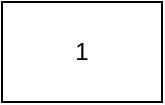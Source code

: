 <mxfile version="18.1.2" type="github">
  <diagram id="XMzop76xDojJvXacJEDY" name="Page-1">
    <mxGraphModel dx="926" dy="483" grid="1" gridSize="10" guides="1" tooltips="1" connect="1" arrows="1" fold="1" page="1" pageScale="1" pageWidth="850" pageHeight="1100" math="0" shadow="0">
      <root>
        <mxCell id="0" />
        <mxCell id="1" parent="0" />
        <mxCell id="btVkp6E1jNSbQvX6izLG-1" value="" style="rounded=0;whiteSpace=wrap;html=1;" vertex="1" parent="1">
          <mxGeometry x="110" y="200" width="80" height="50" as="geometry" />
        </mxCell>
        <mxCell id="btVkp6E1jNSbQvX6izLG-2" value="1" style="text;html=1;strokeColor=none;fillColor=none;align=center;verticalAlign=middle;whiteSpace=wrap;rounded=0;" vertex="1" parent="1">
          <mxGeometry x="120" y="210" width="60" height="30" as="geometry" />
        </mxCell>
      </root>
    </mxGraphModel>
  </diagram>
</mxfile>
